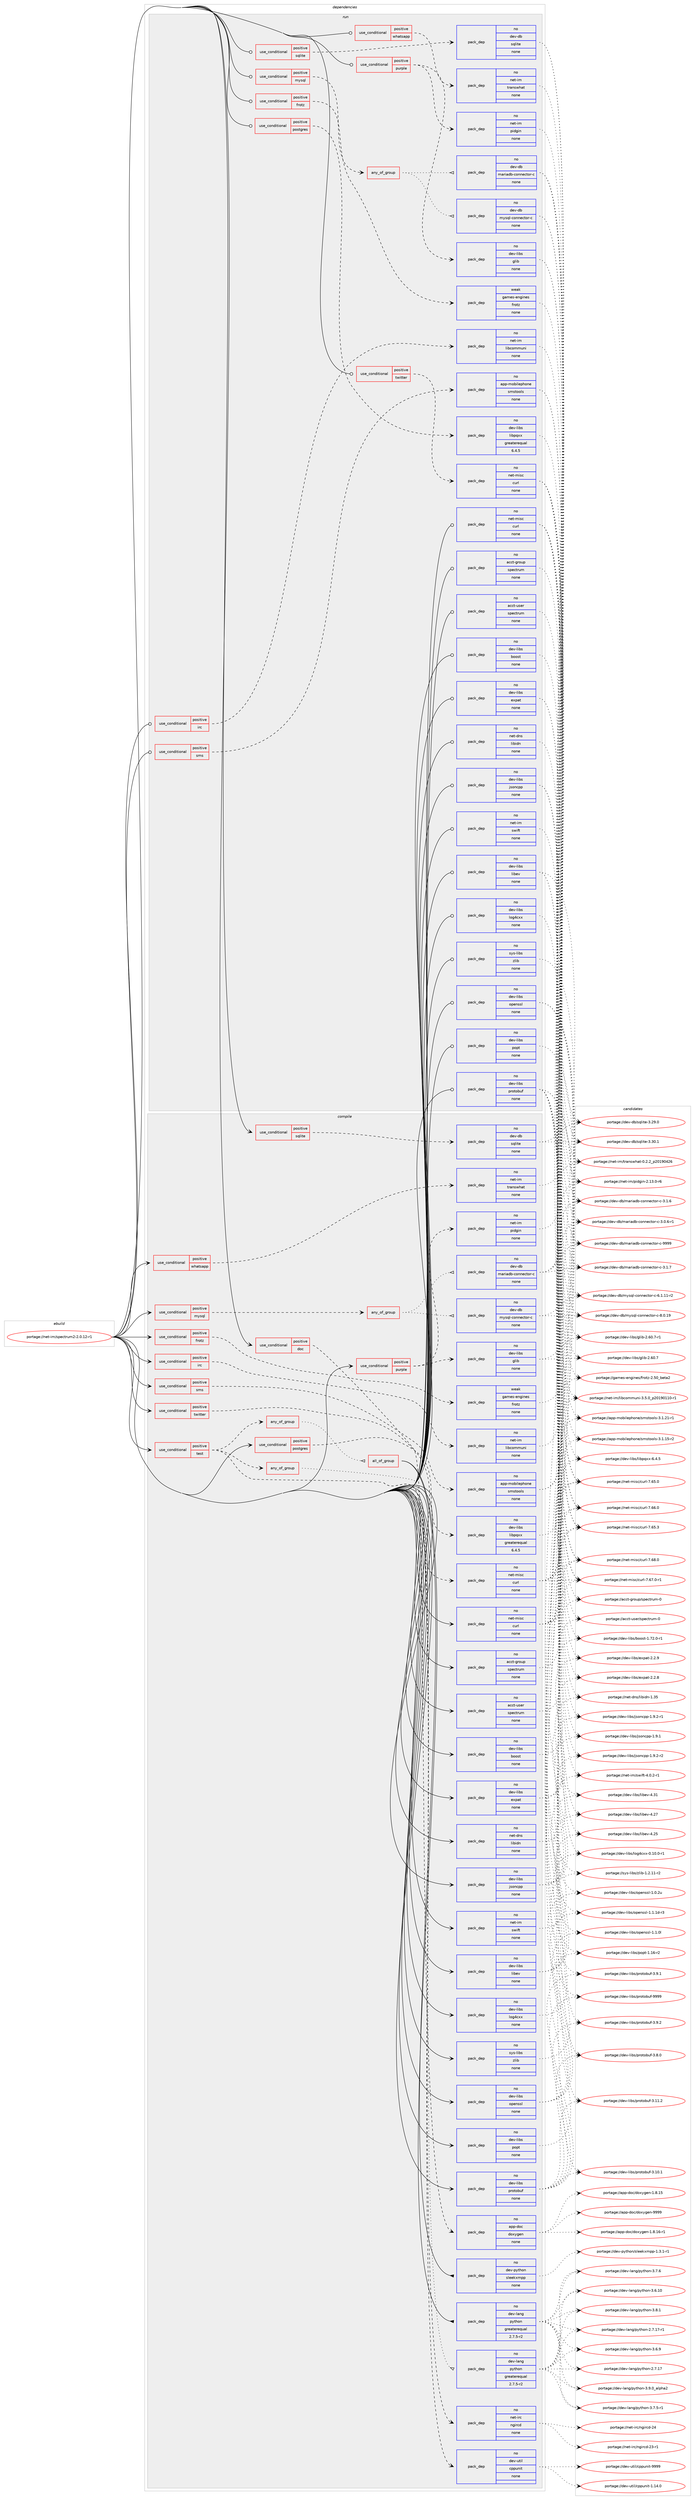digraph prolog {

# *************
# Graph options
# *************

newrank=true;
concentrate=true;
compound=true;
graph [rankdir=LR,fontname=Helvetica,fontsize=10,ranksep=1.5];#, ranksep=2.5, nodesep=0.2];
edge  [arrowhead=vee];
node  [fontname=Helvetica,fontsize=10];

# **********
# The ebuild
# **********

subgraph cluster_leftcol {
color=gray;
rank=same;
label=<<i>ebuild</i>>;
id [label="portage://net-im/spectrum2-2.0.12-r1", color=red, width=4, href="../net-im/spectrum2-2.0.12-r1.svg"];
}

# ****************
# The dependencies
# ****************

subgraph cluster_midcol {
color=gray;
label=<<i>dependencies</i>>;
subgraph cluster_compile {
fillcolor="#eeeeee";
style=filled;
label=<<i>compile</i>>;
subgraph cond31804 {
dependency146105 [label=<<TABLE BORDER="0" CELLBORDER="1" CELLSPACING="0" CELLPADDING="4"><TR><TD ROWSPAN="3" CELLPADDING="10">use_conditional</TD></TR><TR><TD>positive</TD></TR><TR><TD>doc</TD></TR></TABLE>>, shape=none, color=red];
subgraph pack111914 {
dependency146106 [label=<<TABLE BORDER="0" CELLBORDER="1" CELLSPACING="0" CELLPADDING="4" WIDTH="220"><TR><TD ROWSPAN="6" CELLPADDING="30">pack_dep</TD></TR><TR><TD WIDTH="110">no</TD></TR><TR><TD>app-doc</TD></TR><TR><TD>doxygen</TD></TR><TR><TD>none</TD></TR><TR><TD></TD></TR></TABLE>>, shape=none, color=blue];
}
dependency146105:e -> dependency146106:w [weight=20,style="dashed",arrowhead="vee"];
}
id:e -> dependency146105:w [weight=20,style="solid",arrowhead="vee"];
subgraph cond31805 {
dependency146107 [label=<<TABLE BORDER="0" CELLBORDER="1" CELLSPACING="0" CELLPADDING="4"><TR><TD ROWSPAN="3" CELLPADDING="10">use_conditional</TD></TR><TR><TD>positive</TD></TR><TR><TD>frotz</TD></TR></TABLE>>, shape=none, color=red];
subgraph pack111915 {
dependency146108 [label=<<TABLE BORDER="0" CELLBORDER="1" CELLSPACING="0" CELLPADDING="4" WIDTH="220"><TR><TD ROWSPAN="6" CELLPADDING="30">pack_dep</TD></TR><TR><TD WIDTH="110">weak</TD></TR><TR><TD>games-engines</TD></TR><TR><TD>frotz</TD></TR><TR><TD>none</TD></TR><TR><TD></TD></TR></TABLE>>, shape=none, color=blue];
}
dependency146107:e -> dependency146108:w [weight=20,style="dashed",arrowhead="vee"];
}
id:e -> dependency146107:w [weight=20,style="solid",arrowhead="vee"];
subgraph cond31806 {
dependency146109 [label=<<TABLE BORDER="0" CELLBORDER="1" CELLSPACING="0" CELLPADDING="4"><TR><TD ROWSPAN="3" CELLPADDING="10">use_conditional</TD></TR><TR><TD>positive</TD></TR><TR><TD>irc</TD></TR></TABLE>>, shape=none, color=red];
subgraph pack111916 {
dependency146110 [label=<<TABLE BORDER="0" CELLBORDER="1" CELLSPACING="0" CELLPADDING="4" WIDTH="220"><TR><TD ROWSPAN="6" CELLPADDING="30">pack_dep</TD></TR><TR><TD WIDTH="110">no</TD></TR><TR><TD>net-im</TD></TR><TR><TD>libcommuni</TD></TR><TR><TD>none</TD></TR><TR><TD></TD></TR></TABLE>>, shape=none, color=blue];
}
dependency146109:e -> dependency146110:w [weight=20,style="dashed",arrowhead="vee"];
}
id:e -> dependency146109:w [weight=20,style="solid",arrowhead="vee"];
subgraph cond31807 {
dependency146111 [label=<<TABLE BORDER="0" CELLBORDER="1" CELLSPACING="0" CELLPADDING="4"><TR><TD ROWSPAN="3" CELLPADDING="10">use_conditional</TD></TR><TR><TD>positive</TD></TR><TR><TD>mysql</TD></TR></TABLE>>, shape=none, color=red];
subgraph any2234 {
dependency146112 [label=<<TABLE BORDER="0" CELLBORDER="1" CELLSPACING="0" CELLPADDING="4"><TR><TD CELLPADDING="10">any_of_group</TD></TR></TABLE>>, shape=none, color=red];subgraph pack111917 {
dependency146113 [label=<<TABLE BORDER="0" CELLBORDER="1" CELLSPACING="0" CELLPADDING="4" WIDTH="220"><TR><TD ROWSPAN="6" CELLPADDING="30">pack_dep</TD></TR><TR><TD WIDTH="110">no</TD></TR><TR><TD>dev-db</TD></TR><TR><TD>mariadb-connector-c</TD></TR><TR><TD>none</TD></TR><TR><TD></TD></TR></TABLE>>, shape=none, color=blue];
}
dependency146112:e -> dependency146113:w [weight=20,style="dotted",arrowhead="oinv"];
subgraph pack111918 {
dependency146114 [label=<<TABLE BORDER="0" CELLBORDER="1" CELLSPACING="0" CELLPADDING="4" WIDTH="220"><TR><TD ROWSPAN="6" CELLPADDING="30">pack_dep</TD></TR><TR><TD WIDTH="110">no</TD></TR><TR><TD>dev-db</TD></TR><TR><TD>mysql-connector-c</TD></TR><TR><TD>none</TD></TR><TR><TD></TD></TR></TABLE>>, shape=none, color=blue];
}
dependency146112:e -> dependency146114:w [weight=20,style="dotted",arrowhead="oinv"];
}
dependency146111:e -> dependency146112:w [weight=20,style="dashed",arrowhead="vee"];
}
id:e -> dependency146111:w [weight=20,style="solid",arrowhead="vee"];
subgraph cond31808 {
dependency146115 [label=<<TABLE BORDER="0" CELLBORDER="1" CELLSPACING="0" CELLPADDING="4"><TR><TD ROWSPAN="3" CELLPADDING="10">use_conditional</TD></TR><TR><TD>positive</TD></TR><TR><TD>postgres</TD></TR></TABLE>>, shape=none, color=red];
subgraph pack111919 {
dependency146116 [label=<<TABLE BORDER="0" CELLBORDER="1" CELLSPACING="0" CELLPADDING="4" WIDTH="220"><TR><TD ROWSPAN="6" CELLPADDING="30">pack_dep</TD></TR><TR><TD WIDTH="110">no</TD></TR><TR><TD>dev-libs</TD></TR><TR><TD>libpqxx</TD></TR><TR><TD>greaterequal</TD></TR><TR><TD>6.4.5</TD></TR></TABLE>>, shape=none, color=blue];
}
dependency146115:e -> dependency146116:w [weight=20,style="dashed",arrowhead="vee"];
}
id:e -> dependency146115:w [weight=20,style="solid",arrowhead="vee"];
subgraph cond31809 {
dependency146117 [label=<<TABLE BORDER="0" CELLBORDER="1" CELLSPACING="0" CELLPADDING="4"><TR><TD ROWSPAN="3" CELLPADDING="10">use_conditional</TD></TR><TR><TD>positive</TD></TR><TR><TD>purple</TD></TR></TABLE>>, shape=none, color=red];
subgraph pack111920 {
dependency146118 [label=<<TABLE BORDER="0" CELLBORDER="1" CELLSPACING="0" CELLPADDING="4" WIDTH="220"><TR><TD ROWSPAN="6" CELLPADDING="30">pack_dep</TD></TR><TR><TD WIDTH="110">no</TD></TR><TR><TD>dev-libs</TD></TR><TR><TD>glib</TD></TR><TR><TD>none</TD></TR><TR><TD></TD></TR></TABLE>>, shape=none, color=blue];
}
dependency146117:e -> dependency146118:w [weight=20,style="dashed",arrowhead="vee"];
subgraph pack111921 {
dependency146119 [label=<<TABLE BORDER="0" CELLBORDER="1" CELLSPACING="0" CELLPADDING="4" WIDTH="220"><TR><TD ROWSPAN="6" CELLPADDING="30">pack_dep</TD></TR><TR><TD WIDTH="110">no</TD></TR><TR><TD>net-im</TD></TR><TR><TD>pidgin</TD></TR><TR><TD>none</TD></TR><TR><TD></TD></TR></TABLE>>, shape=none, color=blue];
}
dependency146117:e -> dependency146119:w [weight=20,style="dashed",arrowhead="vee"];
}
id:e -> dependency146117:w [weight=20,style="solid",arrowhead="vee"];
subgraph cond31810 {
dependency146120 [label=<<TABLE BORDER="0" CELLBORDER="1" CELLSPACING="0" CELLPADDING="4"><TR><TD ROWSPAN="3" CELLPADDING="10">use_conditional</TD></TR><TR><TD>positive</TD></TR><TR><TD>sms</TD></TR></TABLE>>, shape=none, color=red];
subgraph pack111922 {
dependency146121 [label=<<TABLE BORDER="0" CELLBORDER="1" CELLSPACING="0" CELLPADDING="4" WIDTH="220"><TR><TD ROWSPAN="6" CELLPADDING="30">pack_dep</TD></TR><TR><TD WIDTH="110">no</TD></TR><TR><TD>app-mobilephone</TD></TR><TR><TD>smstools</TD></TR><TR><TD>none</TD></TR><TR><TD></TD></TR></TABLE>>, shape=none, color=blue];
}
dependency146120:e -> dependency146121:w [weight=20,style="dashed",arrowhead="vee"];
}
id:e -> dependency146120:w [weight=20,style="solid",arrowhead="vee"];
subgraph cond31811 {
dependency146122 [label=<<TABLE BORDER="0" CELLBORDER="1" CELLSPACING="0" CELLPADDING="4"><TR><TD ROWSPAN="3" CELLPADDING="10">use_conditional</TD></TR><TR><TD>positive</TD></TR><TR><TD>sqlite</TD></TR></TABLE>>, shape=none, color=red];
subgraph pack111923 {
dependency146123 [label=<<TABLE BORDER="0" CELLBORDER="1" CELLSPACING="0" CELLPADDING="4" WIDTH="220"><TR><TD ROWSPAN="6" CELLPADDING="30">pack_dep</TD></TR><TR><TD WIDTH="110">no</TD></TR><TR><TD>dev-db</TD></TR><TR><TD>sqlite</TD></TR><TR><TD>none</TD></TR><TR><TD></TD></TR></TABLE>>, shape=none, color=blue];
}
dependency146122:e -> dependency146123:w [weight=20,style="dashed",arrowhead="vee"];
}
id:e -> dependency146122:w [weight=20,style="solid",arrowhead="vee"];
subgraph cond31812 {
dependency146124 [label=<<TABLE BORDER="0" CELLBORDER="1" CELLSPACING="0" CELLPADDING="4"><TR><TD ROWSPAN="3" CELLPADDING="10">use_conditional</TD></TR><TR><TD>positive</TD></TR><TR><TD>test</TD></TR></TABLE>>, shape=none, color=red];
subgraph any2235 {
dependency146125 [label=<<TABLE BORDER="0" CELLBORDER="1" CELLSPACING="0" CELLPADDING="4"><TR><TD CELLPADDING="10">any_of_group</TD></TR></TABLE>>, shape=none, color=red];subgraph pack111924 {
dependency146126 [label=<<TABLE BORDER="0" CELLBORDER="1" CELLSPACING="0" CELLPADDING="4" WIDTH="220"><TR><TD ROWSPAN="6" CELLPADDING="30">pack_dep</TD></TR><TR><TD WIDTH="110">no</TD></TR><TR><TD>dev-lang</TD></TR><TR><TD>python</TD></TR><TR><TD>greaterequal</TD></TR><TR><TD>2.7.5-r2</TD></TR></TABLE>>, shape=none, color=blue];
}
dependency146125:e -> dependency146126:w [weight=20,style="dotted",arrowhead="oinv"];
}
dependency146124:e -> dependency146125:w [weight=20,style="dashed",arrowhead="vee"];
subgraph any2236 {
dependency146127 [label=<<TABLE BORDER="0" CELLBORDER="1" CELLSPACING="0" CELLPADDING="4"><TR><TD CELLPADDING="10">any_of_group</TD></TR></TABLE>>, shape=none, color=red];subgraph all156 {
dependency146128 [label=<<TABLE BORDER="0" CELLBORDER="1" CELLSPACING="0" CELLPADDING="4"><TR><TD CELLPADDING="10">all_of_group</TD></TR></TABLE>>, shape=none, color=red];subgraph pack111925 {
dependency146129 [label=<<TABLE BORDER="0" CELLBORDER="1" CELLSPACING="0" CELLPADDING="4" WIDTH="220"><TR><TD ROWSPAN="6" CELLPADDING="30">pack_dep</TD></TR><TR><TD WIDTH="110">no</TD></TR><TR><TD>dev-lang</TD></TR><TR><TD>python</TD></TR><TR><TD>greaterequal</TD></TR><TR><TD>2.7.5-r2</TD></TR></TABLE>>, shape=none, color=blue];
}
dependency146128:e -> dependency146129:w [weight=20,style="solid",arrowhead="inv"];
subgraph pack111926 {
dependency146130 [label=<<TABLE BORDER="0" CELLBORDER="1" CELLSPACING="0" CELLPADDING="4" WIDTH="220"><TR><TD ROWSPAN="6" CELLPADDING="30">pack_dep</TD></TR><TR><TD WIDTH="110">no</TD></TR><TR><TD>dev-python</TD></TR><TR><TD>sleekxmpp</TD></TR><TR><TD>none</TD></TR><TR><TD></TD></TR></TABLE>>, shape=none, color=blue];
}
dependency146128:e -> dependency146130:w [weight=20,style="solid",arrowhead="inv"];
}
dependency146127:e -> dependency146128:w [weight=20,style="dotted",arrowhead="oinv"];
}
dependency146124:e -> dependency146127:w [weight=20,style="dashed",arrowhead="vee"];
subgraph pack111927 {
dependency146131 [label=<<TABLE BORDER="0" CELLBORDER="1" CELLSPACING="0" CELLPADDING="4" WIDTH="220"><TR><TD ROWSPAN="6" CELLPADDING="30">pack_dep</TD></TR><TR><TD WIDTH="110">no</TD></TR><TR><TD>dev-util</TD></TR><TR><TD>cppunit</TD></TR><TR><TD>none</TD></TR><TR><TD></TD></TR></TABLE>>, shape=none, color=blue];
}
dependency146124:e -> dependency146131:w [weight=20,style="dashed",arrowhead="vee"];
subgraph pack111928 {
dependency146132 [label=<<TABLE BORDER="0" CELLBORDER="1" CELLSPACING="0" CELLPADDING="4" WIDTH="220"><TR><TD ROWSPAN="6" CELLPADDING="30">pack_dep</TD></TR><TR><TD WIDTH="110">no</TD></TR><TR><TD>net-irc</TD></TR><TR><TD>ngircd</TD></TR><TR><TD>none</TD></TR><TR><TD></TD></TR></TABLE>>, shape=none, color=blue];
}
dependency146124:e -> dependency146132:w [weight=20,style="dashed",arrowhead="vee"];
}
id:e -> dependency146124:w [weight=20,style="solid",arrowhead="vee"];
subgraph cond31813 {
dependency146133 [label=<<TABLE BORDER="0" CELLBORDER="1" CELLSPACING="0" CELLPADDING="4"><TR><TD ROWSPAN="3" CELLPADDING="10">use_conditional</TD></TR><TR><TD>positive</TD></TR><TR><TD>twitter</TD></TR></TABLE>>, shape=none, color=red];
subgraph pack111929 {
dependency146134 [label=<<TABLE BORDER="0" CELLBORDER="1" CELLSPACING="0" CELLPADDING="4" WIDTH="220"><TR><TD ROWSPAN="6" CELLPADDING="30">pack_dep</TD></TR><TR><TD WIDTH="110">no</TD></TR><TR><TD>net-misc</TD></TR><TR><TD>curl</TD></TR><TR><TD>none</TD></TR><TR><TD></TD></TR></TABLE>>, shape=none, color=blue];
}
dependency146133:e -> dependency146134:w [weight=20,style="dashed",arrowhead="vee"];
}
id:e -> dependency146133:w [weight=20,style="solid",arrowhead="vee"];
subgraph cond31814 {
dependency146135 [label=<<TABLE BORDER="0" CELLBORDER="1" CELLSPACING="0" CELLPADDING="4"><TR><TD ROWSPAN="3" CELLPADDING="10">use_conditional</TD></TR><TR><TD>positive</TD></TR><TR><TD>whatsapp</TD></TR></TABLE>>, shape=none, color=red];
subgraph pack111930 {
dependency146136 [label=<<TABLE BORDER="0" CELLBORDER="1" CELLSPACING="0" CELLPADDING="4" WIDTH="220"><TR><TD ROWSPAN="6" CELLPADDING="30">pack_dep</TD></TR><TR><TD WIDTH="110">no</TD></TR><TR><TD>net-im</TD></TR><TR><TD>transwhat</TD></TR><TR><TD>none</TD></TR><TR><TD></TD></TR></TABLE>>, shape=none, color=blue];
}
dependency146135:e -> dependency146136:w [weight=20,style="dashed",arrowhead="vee"];
}
id:e -> dependency146135:w [weight=20,style="solid",arrowhead="vee"];
subgraph pack111931 {
dependency146137 [label=<<TABLE BORDER="0" CELLBORDER="1" CELLSPACING="0" CELLPADDING="4" WIDTH="220"><TR><TD ROWSPAN="6" CELLPADDING="30">pack_dep</TD></TR><TR><TD WIDTH="110">no</TD></TR><TR><TD>acct-group</TD></TR><TR><TD>spectrum</TD></TR><TR><TD>none</TD></TR><TR><TD></TD></TR></TABLE>>, shape=none, color=blue];
}
id:e -> dependency146137:w [weight=20,style="solid",arrowhead="vee"];
subgraph pack111932 {
dependency146138 [label=<<TABLE BORDER="0" CELLBORDER="1" CELLSPACING="0" CELLPADDING="4" WIDTH="220"><TR><TD ROWSPAN="6" CELLPADDING="30">pack_dep</TD></TR><TR><TD WIDTH="110">no</TD></TR><TR><TD>acct-user</TD></TR><TR><TD>spectrum</TD></TR><TR><TD>none</TD></TR><TR><TD></TD></TR></TABLE>>, shape=none, color=blue];
}
id:e -> dependency146138:w [weight=20,style="solid",arrowhead="vee"];
subgraph pack111933 {
dependency146139 [label=<<TABLE BORDER="0" CELLBORDER="1" CELLSPACING="0" CELLPADDING="4" WIDTH="220"><TR><TD ROWSPAN="6" CELLPADDING="30">pack_dep</TD></TR><TR><TD WIDTH="110">no</TD></TR><TR><TD>dev-libs</TD></TR><TR><TD>boost</TD></TR><TR><TD>none</TD></TR><TR><TD></TD></TR></TABLE>>, shape=none, color=blue];
}
id:e -> dependency146139:w [weight=20,style="solid",arrowhead="vee"];
subgraph pack111934 {
dependency146140 [label=<<TABLE BORDER="0" CELLBORDER="1" CELLSPACING="0" CELLPADDING="4" WIDTH="220"><TR><TD ROWSPAN="6" CELLPADDING="30">pack_dep</TD></TR><TR><TD WIDTH="110">no</TD></TR><TR><TD>dev-libs</TD></TR><TR><TD>expat</TD></TR><TR><TD>none</TD></TR><TR><TD></TD></TR></TABLE>>, shape=none, color=blue];
}
id:e -> dependency146140:w [weight=20,style="solid",arrowhead="vee"];
subgraph pack111935 {
dependency146141 [label=<<TABLE BORDER="0" CELLBORDER="1" CELLSPACING="0" CELLPADDING="4" WIDTH="220"><TR><TD ROWSPAN="6" CELLPADDING="30">pack_dep</TD></TR><TR><TD WIDTH="110">no</TD></TR><TR><TD>dev-libs</TD></TR><TR><TD>jsoncpp</TD></TR><TR><TD>none</TD></TR><TR><TD></TD></TR></TABLE>>, shape=none, color=blue];
}
id:e -> dependency146141:w [weight=20,style="solid",arrowhead="vee"];
subgraph pack111936 {
dependency146142 [label=<<TABLE BORDER="0" CELLBORDER="1" CELLSPACING="0" CELLPADDING="4" WIDTH="220"><TR><TD ROWSPAN="6" CELLPADDING="30">pack_dep</TD></TR><TR><TD WIDTH="110">no</TD></TR><TR><TD>dev-libs</TD></TR><TR><TD>libev</TD></TR><TR><TD>none</TD></TR><TR><TD></TD></TR></TABLE>>, shape=none, color=blue];
}
id:e -> dependency146142:w [weight=20,style="solid",arrowhead="vee"];
subgraph pack111937 {
dependency146143 [label=<<TABLE BORDER="0" CELLBORDER="1" CELLSPACING="0" CELLPADDING="4" WIDTH="220"><TR><TD ROWSPAN="6" CELLPADDING="30">pack_dep</TD></TR><TR><TD WIDTH="110">no</TD></TR><TR><TD>dev-libs</TD></TR><TR><TD>log4cxx</TD></TR><TR><TD>none</TD></TR><TR><TD></TD></TR></TABLE>>, shape=none, color=blue];
}
id:e -> dependency146143:w [weight=20,style="solid",arrowhead="vee"];
subgraph pack111938 {
dependency146144 [label=<<TABLE BORDER="0" CELLBORDER="1" CELLSPACING="0" CELLPADDING="4" WIDTH="220"><TR><TD ROWSPAN="6" CELLPADDING="30">pack_dep</TD></TR><TR><TD WIDTH="110">no</TD></TR><TR><TD>dev-libs</TD></TR><TR><TD>openssl</TD></TR><TR><TD>none</TD></TR><TR><TD></TD></TR></TABLE>>, shape=none, color=blue];
}
id:e -> dependency146144:w [weight=20,style="solid",arrowhead="vee"];
subgraph pack111939 {
dependency146145 [label=<<TABLE BORDER="0" CELLBORDER="1" CELLSPACING="0" CELLPADDING="4" WIDTH="220"><TR><TD ROWSPAN="6" CELLPADDING="30">pack_dep</TD></TR><TR><TD WIDTH="110">no</TD></TR><TR><TD>dev-libs</TD></TR><TR><TD>popt</TD></TR><TR><TD>none</TD></TR><TR><TD></TD></TR></TABLE>>, shape=none, color=blue];
}
id:e -> dependency146145:w [weight=20,style="solid",arrowhead="vee"];
subgraph pack111940 {
dependency146146 [label=<<TABLE BORDER="0" CELLBORDER="1" CELLSPACING="0" CELLPADDING="4" WIDTH="220"><TR><TD ROWSPAN="6" CELLPADDING="30">pack_dep</TD></TR><TR><TD WIDTH="110">no</TD></TR><TR><TD>dev-libs</TD></TR><TR><TD>protobuf</TD></TR><TR><TD>none</TD></TR><TR><TD></TD></TR></TABLE>>, shape=none, color=blue];
}
id:e -> dependency146146:w [weight=20,style="solid",arrowhead="vee"];
subgraph pack111941 {
dependency146147 [label=<<TABLE BORDER="0" CELLBORDER="1" CELLSPACING="0" CELLPADDING="4" WIDTH="220"><TR><TD ROWSPAN="6" CELLPADDING="30">pack_dep</TD></TR><TR><TD WIDTH="110">no</TD></TR><TR><TD>net-dns</TD></TR><TR><TD>libidn</TD></TR><TR><TD>none</TD></TR><TR><TD></TD></TR></TABLE>>, shape=none, color=blue];
}
id:e -> dependency146147:w [weight=20,style="solid",arrowhead="vee"];
subgraph pack111942 {
dependency146148 [label=<<TABLE BORDER="0" CELLBORDER="1" CELLSPACING="0" CELLPADDING="4" WIDTH="220"><TR><TD ROWSPAN="6" CELLPADDING="30">pack_dep</TD></TR><TR><TD WIDTH="110">no</TD></TR><TR><TD>net-im</TD></TR><TR><TD>swift</TD></TR><TR><TD>none</TD></TR><TR><TD></TD></TR></TABLE>>, shape=none, color=blue];
}
id:e -> dependency146148:w [weight=20,style="solid",arrowhead="vee"];
subgraph pack111943 {
dependency146149 [label=<<TABLE BORDER="0" CELLBORDER="1" CELLSPACING="0" CELLPADDING="4" WIDTH="220"><TR><TD ROWSPAN="6" CELLPADDING="30">pack_dep</TD></TR><TR><TD WIDTH="110">no</TD></TR><TR><TD>net-misc</TD></TR><TR><TD>curl</TD></TR><TR><TD>none</TD></TR><TR><TD></TD></TR></TABLE>>, shape=none, color=blue];
}
id:e -> dependency146149:w [weight=20,style="solid",arrowhead="vee"];
subgraph pack111944 {
dependency146150 [label=<<TABLE BORDER="0" CELLBORDER="1" CELLSPACING="0" CELLPADDING="4" WIDTH="220"><TR><TD ROWSPAN="6" CELLPADDING="30">pack_dep</TD></TR><TR><TD WIDTH="110">no</TD></TR><TR><TD>sys-libs</TD></TR><TR><TD>zlib</TD></TR><TR><TD>none</TD></TR><TR><TD></TD></TR></TABLE>>, shape=none, color=blue];
}
id:e -> dependency146150:w [weight=20,style="solid",arrowhead="vee"];
}
subgraph cluster_compileandrun {
fillcolor="#eeeeee";
style=filled;
label=<<i>compile and run</i>>;
}
subgraph cluster_run {
fillcolor="#eeeeee";
style=filled;
label=<<i>run</i>>;
subgraph cond31815 {
dependency146151 [label=<<TABLE BORDER="0" CELLBORDER="1" CELLSPACING="0" CELLPADDING="4"><TR><TD ROWSPAN="3" CELLPADDING="10">use_conditional</TD></TR><TR><TD>positive</TD></TR><TR><TD>frotz</TD></TR></TABLE>>, shape=none, color=red];
subgraph pack111945 {
dependency146152 [label=<<TABLE BORDER="0" CELLBORDER="1" CELLSPACING="0" CELLPADDING="4" WIDTH="220"><TR><TD ROWSPAN="6" CELLPADDING="30">pack_dep</TD></TR><TR><TD WIDTH="110">weak</TD></TR><TR><TD>games-engines</TD></TR><TR><TD>frotz</TD></TR><TR><TD>none</TD></TR><TR><TD></TD></TR></TABLE>>, shape=none, color=blue];
}
dependency146151:e -> dependency146152:w [weight=20,style="dashed",arrowhead="vee"];
}
id:e -> dependency146151:w [weight=20,style="solid",arrowhead="odot"];
subgraph cond31816 {
dependency146153 [label=<<TABLE BORDER="0" CELLBORDER="1" CELLSPACING="0" CELLPADDING="4"><TR><TD ROWSPAN="3" CELLPADDING="10">use_conditional</TD></TR><TR><TD>positive</TD></TR><TR><TD>irc</TD></TR></TABLE>>, shape=none, color=red];
subgraph pack111946 {
dependency146154 [label=<<TABLE BORDER="0" CELLBORDER="1" CELLSPACING="0" CELLPADDING="4" WIDTH="220"><TR><TD ROWSPAN="6" CELLPADDING="30">pack_dep</TD></TR><TR><TD WIDTH="110">no</TD></TR><TR><TD>net-im</TD></TR><TR><TD>libcommuni</TD></TR><TR><TD>none</TD></TR><TR><TD></TD></TR></TABLE>>, shape=none, color=blue];
}
dependency146153:e -> dependency146154:w [weight=20,style="dashed",arrowhead="vee"];
}
id:e -> dependency146153:w [weight=20,style="solid",arrowhead="odot"];
subgraph cond31817 {
dependency146155 [label=<<TABLE BORDER="0" CELLBORDER="1" CELLSPACING="0" CELLPADDING="4"><TR><TD ROWSPAN="3" CELLPADDING="10">use_conditional</TD></TR><TR><TD>positive</TD></TR><TR><TD>mysql</TD></TR></TABLE>>, shape=none, color=red];
subgraph any2237 {
dependency146156 [label=<<TABLE BORDER="0" CELLBORDER="1" CELLSPACING="0" CELLPADDING="4"><TR><TD CELLPADDING="10">any_of_group</TD></TR></TABLE>>, shape=none, color=red];subgraph pack111947 {
dependency146157 [label=<<TABLE BORDER="0" CELLBORDER="1" CELLSPACING="0" CELLPADDING="4" WIDTH="220"><TR><TD ROWSPAN="6" CELLPADDING="30">pack_dep</TD></TR><TR><TD WIDTH="110">no</TD></TR><TR><TD>dev-db</TD></TR><TR><TD>mariadb-connector-c</TD></TR><TR><TD>none</TD></TR><TR><TD></TD></TR></TABLE>>, shape=none, color=blue];
}
dependency146156:e -> dependency146157:w [weight=20,style="dotted",arrowhead="oinv"];
subgraph pack111948 {
dependency146158 [label=<<TABLE BORDER="0" CELLBORDER="1" CELLSPACING="0" CELLPADDING="4" WIDTH="220"><TR><TD ROWSPAN="6" CELLPADDING="30">pack_dep</TD></TR><TR><TD WIDTH="110">no</TD></TR><TR><TD>dev-db</TD></TR><TR><TD>mysql-connector-c</TD></TR><TR><TD>none</TD></TR><TR><TD></TD></TR></TABLE>>, shape=none, color=blue];
}
dependency146156:e -> dependency146158:w [weight=20,style="dotted",arrowhead="oinv"];
}
dependency146155:e -> dependency146156:w [weight=20,style="dashed",arrowhead="vee"];
}
id:e -> dependency146155:w [weight=20,style="solid",arrowhead="odot"];
subgraph cond31818 {
dependency146159 [label=<<TABLE BORDER="0" CELLBORDER="1" CELLSPACING="0" CELLPADDING="4"><TR><TD ROWSPAN="3" CELLPADDING="10">use_conditional</TD></TR><TR><TD>positive</TD></TR><TR><TD>postgres</TD></TR></TABLE>>, shape=none, color=red];
subgraph pack111949 {
dependency146160 [label=<<TABLE BORDER="0" CELLBORDER="1" CELLSPACING="0" CELLPADDING="4" WIDTH="220"><TR><TD ROWSPAN="6" CELLPADDING="30">pack_dep</TD></TR><TR><TD WIDTH="110">no</TD></TR><TR><TD>dev-libs</TD></TR><TR><TD>libpqxx</TD></TR><TR><TD>greaterequal</TD></TR><TR><TD>6.4.5</TD></TR></TABLE>>, shape=none, color=blue];
}
dependency146159:e -> dependency146160:w [weight=20,style="dashed",arrowhead="vee"];
}
id:e -> dependency146159:w [weight=20,style="solid",arrowhead="odot"];
subgraph cond31819 {
dependency146161 [label=<<TABLE BORDER="0" CELLBORDER="1" CELLSPACING="0" CELLPADDING="4"><TR><TD ROWSPAN="3" CELLPADDING="10">use_conditional</TD></TR><TR><TD>positive</TD></TR><TR><TD>purple</TD></TR></TABLE>>, shape=none, color=red];
subgraph pack111950 {
dependency146162 [label=<<TABLE BORDER="0" CELLBORDER="1" CELLSPACING="0" CELLPADDING="4" WIDTH="220"><TR><TD ROWSPAN="6" CELLPADDING="30">pack_dep</TD></TR><TR><TD WIDTH="110">no</TD></TR><TR><TD>dev-libs</TD></TR><TR><TD>glib</TD></TR><TR><TD>none</TD></TR><TR><TD></TD></TR></TABLE>>, shape=none, color=blue];
}
dependency146161:e -> dependency146162:w [weight=20,style="dashed",arrowhead="vee"];
subgraph pack111951 {
dependency146163 [label=<<TABLE BORDER="0" CELLBORDER="1" CELLSPACING="0" CELLPADDING="4" WIDTH="220"><TR><TD ROWSPAN="6" CELLPADDING="30">pack_dep</TD></TR><TR><TD WIDTH="110">no</TD></TR><TR><TD>net-im</TD></TR><TR><TD>pidgin</TD></TR><TR><TD>none</TD></TR><TR><TD></TD></TR></TABLE>>, shape=none, color=blue];
}
dependency146161:e -> dependency146163:w [weight=20,style="dashed",arrowhead="vee"];
}
id:e -> dependency146161:w [weight=20,style="solid",arrowhead="odot"];
subgraph cond31820 {
dependency146164 [label=<<TABLE BORDER="0" CELLBORDER="1" CELLSPACING="0" CELLPADDING="4"><TR><TD ROWSPAN="3" CELLPADDING="10">use_conditional</TD></TR><TR><TD>positive</TD></TR><TR><TD>sms</TD></TR></TABLE>>, shape=none, color=red];
subgraph pack111952 {
dependency146165 [label=<<TABLE BORDER="0" CELLBORDER="1" CELLSPACING="0" CELLPADDING="4" WIDTH="220"><TR><TD ROWSPAN="6" CELLPADDING="30">pack_dep</TD></TR><TR><TD WIDTH="110">no</TD></TR><TR><TD>app-mobilephone</TD></TR><TR><TD>smstools</TD></TR><TR><TD>none</TD></TR><TR><TD></TD></TR></TABLE>>, shape=none, color=blue];
}
dependency146164:e -> dependency146165:w [weight=20,style="dashed",arrowhead="vee"];
}
id:e -> dependency146164:w [weight=20,style="solid",arrowhead="odot"];
subgraph cond31821 {
dependency146166 [label=<<TABLE BORDER="0" CELLBORDER="1" CELLSPACING="0" CELLPADDING="4"><TR><TD ROWSPAN="3" CELLPADDING="10">use_conditional</TD></TR><TR><TD>positive</TD></TR><TR><TD>sqlite</TD></TR></TABLE>>, shape=none, color=red];
subgraph pack111953 {
dependency146167 [label=<<TABLE BORDER="0" CELLBORDER="1" CELLSPACING="0" CELLPADDING="4" WIDTH="220"><TR><TD ROWSPAN="6" CELLPADDING="30">pack_dep</TD></TR><TR><TD WIDTH="110">no</TD></TR><TR><TD>dev-db</TD></TR><TR><TD>sqlite</TD></TR><TR><TD>none</TD></TR><TR><TD></TD></TR></TABLE>>, shape=none, color=blue];
}
dependency146166:e -> dependency146167:w [weight=20,style="dashed",arrowhead="vee"];
}
id:e -> dependency146166:w [weight=20,style="solid",arrowhead="odot"];
subgraph cond31822 {
dependency146168 [label=<<TABLE BORDER="0" CELLBORDER="1" CELLSPACING="0" CELLPADDING="4"><TR><TD ROWSPAN="3" CELLPADDING="10">use_conditional</TD></TR><TR><TD>positive</TD></TR><TR><TD>twitter</TD></TR></TABLE>>, shape=none, color=red];
subgraph pack111954 {
dependency146169 [label=<<TABLE BORDER="0" CELLBORDER="1" CELLSPACING="0" CELLPADDING="4" WIDTH="220"><TR><TD ROWSPAN="6" CELLPADDING="30">pack_dep</TD></TR><TR><TD WIDTH="110">no</TD></TR><TR><TD>net-misc</TD></TR><TR><TD>curl</TD></TR><TR><TD>none</TD></TR><TR><TD></TD></TR></TABLE>>, shape=none, color=blue];
}
dependency146168:e -> dependency146169:w [weight=20,style="dashed",arrowhead="vee"];
}
id:e -> dependency146168:w [weight=20,style="solid",arrowhead="odot"];
subgraph cond31823 {
dependency146170 [label=<<TABLE BORDER="0" CELLBORDER="1" CELLSPACING="0" CELLPADDING="4"><TR><TD ROWSPAN="3" CELLPADDING="10">use_conditional</TD></TR><TR><TD>positive</TD></TR><TR><TD>whatsapp</TD></TR></TABLE>>, shape=none, color=red];
subgraph pack111955 {
dependency146171 [label=<<TABLE BORDER="0" CELLBORDER="1" CELLSPACING="0" CELLPADDING="4" WIDTH="220"><TR><TD ROWSPAN="6" CELLPADDING="30">pack_dep</TD></TR><TR><TD WIDTH="110">no</TD></TR><TR><TD>net-im</TD></TR><TR><TD>transwhat</TD></TR><TR><TD>none</TD></TR><TR><TD></TD></TR></TABLE>>, shape=none, color=blue];
}
dependency146170:e -> dependency146171:w [weight=20,style="dashed",arrowhead="vee"];
}
id:e -> dependency146170:w [weight=20,style="solid",arrowhead="odot"];
subgraph pack111956 {
dependency146172 [label=<<TABLE BORDER="0" CELLBORDER="1" CELLSPACING="0" CELLPADDING="4" WIDTH="220"><TR><TD ROWSPAN="6" CELLPADDING="30">pack_dep</TD></TR><TR><TD WIDTH="110">no</TD></TR><TR><TD>acct-group</TD></TR><TR><TD>spectrum</TD></TR><TR><TD>none</TD></TR><TR><TD></TD></TR></TABLE>>, shape=none, color=blue];
}
id:e -> dependency146172:w [weight=20,style="solid",arrowhead="odot"];
subgraph pack111957 {
dependency146173 [label=<<TABLE BORDER="0" CELLBORDER="1" CELLSPACING="0" CELLPADDING="4" WIDTH="220"><TR><TD ROWSPAN="6" CELLPADDING="30">pack_dep</TD></TR><TR><TD WIDTH="110">no</TD></TR><TR><TD>acct-user</TD></TR><TR><TD>spectrum</TD></TR><TR><TD>none</TD></TR><TR><TD></TD></TR></TABLE>>, shape=none, color=blue];
}
id:e -> dependency146173:w [weight=20,style="solid",arrowhead="odot"];
subgraph pack111958 {
dependency146174 [label=<<TABLE BORDER="0" CELLBORDER="1" CELLSPACING="0" CELLPADDING="4" WIDTH="220"><TR><TD ROWSPAN="6" CELLPADDING="30">pack_dep</TD></TR><TR><TD WIDTH="110">no</TD></TR><TR><TD>dev-libs</TD></TR><TR><TD>boost</TD></TR><TR><TD>none</TD></TR><TR><TD></TD></TR></TABLE>>, shape=none, color=blue];
}
id:e -> dependency146174:w [weight=20,style="solid",arrowhead="odot"];
subgraph pack111959 {
dependency146175 [label=<<TABLE BORDER="0" CELLBORDER="1" CELLSPACING="0" CELLPADDING="4" WIDTH="220"><TR><TD ROWSPAN="6" CELLPADDING="30">pack_dep</TD></TR><TR><TD WIDTH="110">no</TD></TR><TR><TD>dev-libs</TD></TR><TR><TD>expat</TD></TR><TR><TD>none</TD></TR><TR><TD></TD></TR></TABLE>>, shape=none, color=blue];
}
id:e -> dependency146175:w [weight=20,style="solid",arrowhead="odot"];
subgraph pack111960 {
dependency146176 [label=<<TABLE BORDER="0" CELLBORDER="1" CELLSPACING="0" CELLPADDING="4" WIDTH="220"><TR><TD ROWSPAN="6" CELLPADDING="30">pack_dep</TD></TR><TR><TD WIDTH="110">no</TD></TR><TR><TD>dev-libs</TD></TR><TR><TD>jsoncpp</TD></TR><TR><TD>none</TD></TR><TR><TD></TD></TR></TABLE>>, shape=none, color=blue];
}
id:e -> dependency146176:w [weight=20,style="solid",arrowhead="odot"];
subgraph pack111961 {
dependency146177 [label=<<TABLE BORDER="0" CELLBORDER="1" CELLSPACING="0" CELLPADDING="4" WIDTH="220"><TR><TD ROWSPAN="6" CELLPADDING="30">pack_dep</TD></TR><TR><TD WIDTH="110">no</TD></TR><TR><TD>dev-libs</TD></TR><TR><TD>libev</TD></TR><TR><TD>none</TD></TR><TR><TD></TD></TR></TABLE>>, shape=none, color=blue];
}
id:e -> dependency146177:w [weight=20,style="solid",arrowhead="odot"];
subgraph pack111962 {
dependency146178 [label=<<TABLE BORDER="0" CELLBORDER="1" CELLSPACING="0" CELLPADDING="4" WIDTH="220"><TR><TD ROWSPAN="6" CELLPADDING="30">pack_dep</TD></TR><TR><TD WIDTH="110">no</TD></TR><TR><TD>dev-libs</TD></TR><TR><TD>log4cxx</TD></TR><TR><TD>none</TD></TR><TR><TD></TD></TR></TABLE>>, shape=none, color=blue];
}
id:e -> dependency146178:w [weight=20,style="solid",arrowhead="odot"];
subgraph pack111963 {
dependency146179 [label=<<TABLE BORDER="0" CELLBORDER="1" CELLSPACING="0" CELLPADDING="4" WIDTH="220"><TR><TD ROWSPAN="6" CELLPADDING="30">pack_dep</TD></TR><TR><TD WIDTH="110">no</TD></TR><TR><TD>dev-libs</TD></TR><TR><TD>openssl</TD></TR><TR><TD>none</TD></TR><TR><TD></TD></TR></TABLE>>, shape=none, color=blue];
}
id:e -> dependency146179:w [weight=20,style="solid",arrowhead="odot"];
subgraph pack111964 {
dependency146180 [label=<<TABLE BORDER="0" CELLBORDER="1" CELLSPACING="0" CELLPADDING="4" WIDTH="220"><TR><TD ROWSPAN="6" CELLPADDING="30">pack_dep</TD></TR><TR><TD WIDTH="110">no</TD></TR><TR><TD>dev-libs</TD></TR><TR><TD>popt</TD></TR><TR><TD>none</TD></TR><TR><TD></TD></TR></TABLE>>, shape=none, color=blue];
}
id:e -> dependency146180:w [weight=20,style="solid",arrowhead="odot"];
subgraph pack111965 {
dependency146181 [label=<<TABLE BORDER="0" CELLBORDER="1" CELLSPACING="0" CELLPADDING="4" WIDTH="220"><TR><TD ROWSPAN="6" CELLPADDING="30">pack_dep</TD></TR><TR><TD WIDTH="110">no</TD></TR><TR><TD>dev-libs</TD></TR><TR><TD>protobuf</TD></TR><TR><TD>none</TD></TR><TR><TD></TD></TR></TABLE>>, shape=none, color=blue];
}
id:e -> dependency146181:w [weight=20,style="solid",arrowhead="odot"];
subgraph pack111966 {
dependency146182 [label=<<TABLE BORDER="0" CELLBORDER="1" CELLSPACING="0" CELLPADDING="4" WIDTH="220"><TR><TD ROWSPAN="6" CELLPADDING="30">pack_dep</TD></TR><TR><TD WIDTH="110">no</TD></TR><TR><TD>net-dns</TD></TR><TR><TD>libidn</TD></TR><TR><TD>none</TD></TR><TR><TD></TD></TR></TABLE>>, shape=none, color=blue];
}
id:e -> dependency146182:w [weight=20,style="solid",arrowhead="odot"];
subgraph pack111967 {
dependency146183 [label=<<TABLE BORDER="0" CELLBORDER="1" CELLSPACING="0" CELLPADDING="4" WIDTH="220"><TR><TD ROWSPAN="6" CELLPADDING="30">pack_dep</TD></TR><TR><TD WIDTH="110">no</TD></TR><TR><TD>net-im</TD></TR><TR><TD>swift</TD></TR><TR><TD>none</TD></TR><TR><TD></TD></TR></TABLE>>, shape=none, color=blue];
}
id:e -> dependency146183:w [weight=20,style="solid",arrowhead="odot"];
subgraph pack111968 {
dependency146184 [label=<<TABLE BORDER="0" CELLBORDER="1" CELLSPACING="0" CELLPADDING="4" WIDTH="220"><TR><TD ROWSPAN="6" CELLPADDING="30">pack_dep</TD></TR><TR><TD WIDTH="110">no</TD></TR><TR><TD>net-misc</TD></TR><TR><TD>curl</TD></TR><TR><TD>none</TD></TR><TR><TD></TD></TR></TABLE>>, shape=none, color=blue];
}
id:e -> dependency146184:w [weight=20,style="solid",arrowhead="odot"];
subgraph pack111969 {
dependency146185 [label=<<TABLE BORDER="0" CELLBORDER="1" CELLSPACING="0" CELLPADDING="4" WIDTH="220"><TR><TD ROWSPAN="6" CELLPADDING="30">pack_dep</TD></TR><TR><TD WIDTH="110">no</TD></TR><TR><TD>sys-libs</TD></TR><TR><TD>zlib</TD></TR><TR><TD>none</TD></TR><TR><TD></TD></TR></TABLE>>, shape=none, color=blue];
}
id:e -> dependency146185:w [weight=20,style="solid",arrowhead="odot"];
}
}

# **************
# The candidates
# **************

subgraph cluster_choices {
rank=same;
color=gray;
label=<<i>candidates</i>>;

subgraph choice111914 {
color=black;
nodesep=1;
choice971121124510011199471001111201211031011104557575757 [label="portage://app-doc/doxygen-9999", color=red, width=4,href="../app-doc/doxygen-9999.svg"];
choice97112112451001119947100111120121103101110454946564649544511449 [label="portage://app-doc/doxygen-1.8.16-r1", color=red, width=4,href="../app-doc/doxygen-1.8.16-r1.svg"];
choice9711211245100111994710011112012110310111045494656464953 [label="portage://app-doc/doxygen-1.8.15", color=red, width=4,href="../app-doc/doxygen-1.8.15.svg"];
dependency146106:e -> choice971121124510011199471001111201211031011104557575757:w [style=dotted,weight="100"];
dependency146106:e -> choice97112112451001119947100111120121103101110454946564649544511449:w [style=dotted,weight="100"];
dependency146106:e -> choice9711211245100111994710011112012110310111045494656464953:w [style=dotted,weight="100"];
}
subgraph choice111915 {
color=black;
nodesep=1;
choice103971091011154510111010310511010111547102114111116122455046534895981011169750 [label="portage://games-engines/frotz-2.50_beta2", color=red, width=4,href="../games-engines/frotz-2.50_beta2.svg"];
dependency146108:e -> choice103971091011154510111010310511010111547102114111116122455046534895981011169750:w [style=dotted,weight="100"];
}
subgraph choice111916 {
color=black;
nodesep=1;
choice110101116451051094710810598991111091091171101054551465346489511250484957484949484511449 [label="portage://net-im/libcommuni-3.5.0_p20190110-r1", color=red, width=4,href="../net-im/libcommuni-3.5.0_p20190110-r1.svg"];
dependency146110:e -> choice110101116451051094710810598991111091091171101054551465346489511250484957484949484511449:w [style=dotted,weight="100"];
}
subgraph choice111917 {
color=black;
nodesep=1;
choice10010111845100984710997114105971009845991111101101019911611111445994557575757 [label="portage://dev-db/mariadb-connector-c-9999", color=red, width=4,href="../dev-db/mariadb-connector-c-9999.svg"];
choice1001011184510098471099711410597100984599111110110101991161111144599455146494655 [label="portage://dev-db/mariadb-connector-c-3.1.7", color=red, width=4,href="../dev-db/mariadb-connector-c-3.1.7.svg"];
choice1001011184510098471099711410597100984599111110110101991161111144599455146494654 [label="portage://dev-db/mariadb-connector-c-3.1.6", color=red, width=4,href="../dev-db/mariadb-connector-c-3.1.6.svg"];
choice10010111845100984710997114105971009845991111101101019911611111445994551464846544511449 [label="portage://dev-db/mariadb-connector-c-3.0.6-r1", color=red, width=4,href="../dev-db/mariadb-connector-c-3.0.6-r1.svg"];
dependency146113:e -> choice10010111845100984710997114105971009845991111101101019911611111445994557575757:w [style=dotted,weight="100"];
dependency146113:e -> choice1001011184510098471099711410597100984599111110110101991161111144599455146494655:w [style=dotted,weight="100"];
dependency146113:e -> choice1001011184510098471099711410597100984599111110110101991161111144599455146494654:w [style=dotted,weight="100"];
dependency146113:e -> choice10010111845100984710997114105971009845991111101101019911611111445994551464846544511449:w [style=dotted,weight="100"];
}
subgraph choice111918 {
color=black;
nodesep=1;
choice100101118451009847109121115113108459911111011010199116111114459945564648464957 [label="portage://dev-db/mysql-connector-c-8.0.19", color=red, width=4,href="../dev-db/mysql-connector-c-8.0.19.svg"];
choice1001011184510098471091211151131084599111110110101991161111144599455446494649494511450 [label="portage://dev-db/mysql-connector-c-6.1.11-r2", color=red, width=4,href="../dev-db/mysql-connector-c-6.1.11-r2.svg"];
dependency146114:e -> choice100101118451009847109121115113108459911111011010199116111114459945564648464957:w [style=dotted,weight="100"];
dependency146114:e -> choice1001011184510098471091211151131084599111110110101991161111144599455446494649494511450:w [style=dotted,weight="100"];
}
subgraph choice111919 {
color=black;
nodesep=1;
choice10010111845108105981154710810598112113120120455446524653 [label="portage://dev-libs/libpqxx-6.4.5", color=red, width=4,href="../dev-libs/libpqxx-6.4.5.svg"];
dependency146116:e -> choice10010111845108105981154710810598112113120120455446524653:w [style=dotted,weight="100"];
}
subgraph choice111920 {
color=black;
nodesep=1;
choice10010111845108105981154710310810598455046544846554511449 [label="portage://dev-libs/glib-2.60.7-r1", color=red, width=4,href="../dev-libs/glib-2.60.7-r1.svg"];
choice1001011184510810598115471031081059845504654484655 [label="portage://dev-libs/glib-2.60.7", color=red, width=4,href="../dev-libs/glib-2.60.7.svg"];
dependency146118:e -> choice10010111845108105981154710310810598455046544846554511449:w [style=dotted,weight="100"];
dependency146118:e -> choice1001011184510810598115471031081059845504654484655:w [style=dotted,weight="100"];
}
subgraph choice111921 {
color=black;
nodesep=1;
choice1101011164510510947112105100103105110455046495146484511454 [label="portage://net-im/pidgin-2.13.0-r6", color=red, width=4,href="../net-im/pidgin-2.13.0-r6.svg"];
dependency146119:e -> choice1101011164510510947112105100103105110455046495146484511454:w [style=dotted,weight="100"];
}
subgraph choice111922 {
color=black;
nodesep=1;
choice97112112451091119810510810111210411111010147115109115116111111108115455146494650494511449 [label="portage://app-mobilephone/smstools-3.1.21-r1", color=red, width=4,href="../app-mobilephone/smstools-3.1.21-r1.svg"];
choice97112112451091119810510810111210411111010147115109115116111111108115455146494649534511450 [label="portage://app-mobilephone/smstools-3.1.15-r2", color=red, width=4,href="../app-mobilephone/smstools-3.1.15-r2.svg"];
dependency146121:e -> choice97112112451091119810510810111210411111010147115109115116111111108115455146494650494511449:w [style=dotted,weight="100"];
dependency146121:e -> choice97112112451091119810510810111210411111010147115109115116111111108115455146494649534511450:w [style=dotted,weight="100"];
}
subgraph choice111923 {
color=black;
nodesep=1;
choice10010111845100984711511310810511610145514651484649 [label="portage://dev-db/sqlite-3.30.1", color=red, width=4,href="../dev-db/sqlite-3.30.1.svg"];
choice10010111845100984711511310810511610145514650574648 [label="portage://dev-db/sqlite-3.29.0", color=red, width=4,href="../dev-db/sqlite-3.29.0.svg"];
dependency146123:e -> choice10010111845100984711511310810511610145514651484649:w [style=dotted,weight="100"];
dependency146123:e -> choice10010111845100984711511310810511610145514650574648:w [style=dotted,weight="100"];
}
subgraph choice111924 {
color=black;
nodesep=1;
choice10010111845108971101034711212111610411111045514657464895971081121049750 [label="portage://dev-lang/python-3.9.0_alpha2", color=red, width=4,href="../dev-lang/python-3.9.0_alpha2.svg"];
choice100101118451089711010347112121116104111110455146564649 [label="portage://dev-lang/python-3.8.1", color=red, width=4,href="../dev-lang/python-3.8.1.svg"];
choice100101118451089711010347112121116104111110455146554654 [label="portage://dev-lang/python-3.7.6", color=red, width=4,href="../dev-lang/python-3.7.6.svg"];
choice1001011184510897110103471121211161041111104551465546534511449 [label="portage://dev-lang/python-3.7.5-r1", color=red, width=4,href="../dev-lang/python-3.7.5-r1.svg"];
choice100101118451089711010347112121116104111110455146544657 [label="portage://dev-lang/python-3.6.9", color=red, width=4,href="../dev-lang/python-3.6.9.svg"];
choice10010111845108971101034711212111610411111045514654464948 [label="portage://dev-lang/python-3.6.10", color=red, width=4,href="../dev-lang/python-3.6.10.svg"];
choice100101118451089711010347112121116104111110455046554649554511449 [label="portage://dev-lang/python-2.7.17-r1", color=red, width=4,href="../dev-lang/python-2.7.17-r1.svg"];
choice10010111845108971101034711212111610411111045504655464955 [label="portage://dev-lang/python-2.7.17", color=red, width=4,href="../dev-lang/python-2.7.17.svg"];
dependency146126:e -> choice10010111845108971101034711212111610411111045514657464895971081121049750:w [style=dotted,weight="100"];
dependency146126:e -> choice100101118451089711010347112121116104111110455146564649:w [style=dotted,weight="100"];
dependency146126:e -> choice100101118451089711010347112121116104111110455146554654:w [style=dotted,weight="100"];
dependency146126:e -> choice1001011184510897110103471121211161041111104551465546534511449:w [style=dotted,weight="100"];
dependency146126:e -> choice100101118451089711010347112121116104111110455146544657:w [style=dotted,weight="100"];
dependency146126:e -> choice10010111845108971101034711212111610411111045514654464948:w [style=dotted,weight="100"];
dependency146126:e -> choice100101118451089711010347112121116104111110455046554649554511449:w [style=dotted,weight="100"];
dependency146126:e -> choice10010111845108971101034711212111610411111045504655464955:w [style=dotted,weight="100"];
}
subgraph choice111925 {
color=black;
nodesep=1;
choice10010111845108971101034711212111610411111045514657464895971081121049750 [label="portage://dev-lang/python-3.9.0_alpha2", color=red, width=4,href="../dev-lang/python-3.9.0_alpha2.svg"];
choice100101118451089711010347112121116104111110455146564649 [label="portage://dev-lang/python-3.8.1", color=red, width=4,href="../dev-lang/python-3.8.1.svg"];
choice100101118451089711010347112121116104111110455146554654 [label="portage://dev-lang/python-3.7.6", color=red, width=4,href="../dev-lang/python-3.7.6.svg"];
choice1001011184510897110103471121211161041111104551465546534511449 [label="portage://dev-lang/python-3.7.5-r1", color=red, width=4,href="../dev-lang/python-3.7.5-r1.svg"];
choice100101118451089711010347112121116104111110455146544657 [label="portage://dev-lang/python-3.6.9", color=red, width=4,href="../dev-lang/python-3.6.9.svg"];
choice10010111845108971101034711212111610411111045514654464948 [label="portage://dev-lang/python-3.6.10", color=red, width=4,href="../dev-lang/python-3.6.10.svg"];
choice100101118451089711010347112121116104111110455046554649554511449 [label="portage://dev-lang/python-2.7.17-r1", color=red, width=4,href="../dev-lang/python-2.7.17-r1.svg"];
choice10010111845108971101034711212111610411111045504655464955 [label="portage://dev-lang/python-2.7.17", color=red, width=4,href="../dev-lang/python-2.7.17.svg"];
dependency146129:e -> choice10010111845108971101034711212111610411111045514657464895971081121049750:w [style=dotted,weight="100"];
dependency146129:e -> choice100101118451089711010347112121116104111110455146564649:w [style=dotted,weight="100"];
dependency146129:e -> choice100101118451089711010347112121116104111110455146554654:w [style=dotted,weight="100"];
dependency146129:e -> choice1001011184510897110103471121211161041111104551465546534511449:w [style=dotted,weight="100"];
dependency146129:e -> choice100101118451089711010347112121116104111110455146544657:w [style=dotted,weight="100"];
dependency146129:e -> choice10010111845108971101034711212111610411111045514654464948:w [style=dotted,weight="100"];
dependency146129:e -> choice100101118451089711010347112121116104111110455046554649554511449:w [style=dotted,weight="100"];
dependency146129:e -> choice10010111845108971101034711212111610411111045504655464955:w [style=dotted,weight="100"];
}
subgraph choice111926 {
color=black;
nodesep=1;
choice10010111845112121116104111110471151081011011071201091121124549465146494511449 [label="portage://dev-python/sleekxmpp-1.3.1-r1", color=red, width=4,href="../dev-python/sleekxmpp-1.3.1-r1.svg"];
dependency146130:e -> choice10010111845112121116104111110471151081011011071201091121124549465146494511449:w [style=dotted,weight="100"];
}
subgraph choice111927 {
color=black;
nodesep=1;
choice1001011184511711610510847991121121171101051164557575757 [label="portage://dev-util/cppunit-9999", color=red, width=4,href="../dev-util/cppunit-9999.svg"];
choice10010111845117116105108479911211211711010511645494649524648 [label="portage://dev-util/cppunit-1.14.0", color=red, width=4,href="../dev-util/cppunit-1.14.0.svg"];
dependency146131:e -> choice1001011184511711610510847991121121171101051164557575757:w [style=dotted,weight="100"];
dependency146131:e -> choice10010111845117116105108479911211211711010511645494649524648:w [style=dotted,weight="100"];
}
subgraph choice111928 {
color=black;
nodesep=1;
choice11010111645105114994711010310511499100455052 [label="portage://net-irc/ngircd-24", color=red, width=4,href="../net-irc/ngircd-24.svg"];
choice110101116451051149947110103105114991004550514511449 [label="portage://net-irc/ngircd-23-r1", color=red, width=4,href="../net-irc/ngircd-23-r1.svg"];
dependency146132:e -> choice11010111645105114994711010310511499100455052:w [style=dotted,weight="100"];
dependency146132:e -> choice110101116451051149947110103105114991004550514511449:w [style=dotted,weight="100"];
}
subgraph choice111929 {
color=black;
nodesep=1;
choice1101011164510910511599479911711410845554654564648 [label="portage://net-misc/curl-7.68.0", color=red, width=4,href="../net-misc/curl-7.68.0.svg"];
choice11010111645109105115994799117114108455546545546484511449 [label="portage://net-misc/curl-7.67.0-r1", color=red, width=4,href="../net-misc/curl-7.67.0-r1.svg"];
choice1101011164510910511599479911711410845554654544648 [label="portage://net-misc/curl-7.66.0", color=red, width=4,href="../net-misc/curl-7.66.0.svg"];
choice1101011164510910511599479911711410845554654534651 [label="portage://net-misc/curl-7.65.3", color=red, width=4,href="../net-misc/curl-7.65.3.svg"];
choice1101011164510910511599479911711410845554654534648 [label="portage://net-misc/curl-7.65.0", color=red, width=4,href="../net-misc/curl-7.65.0.svg"];
dependency146134:e -> choice1101011164510910511599479911711410845554654564648:w [style=dotted,weight="100"];
dependency146134:e -> choice11010111645109105115994799117114108455546545546484511449:w [style=dotted,weight="100"];
dependency146134:e -> choice1101011164510910511599479911711410845554654544648:w [style=dotted,weight="100"];
dependency146134:e -> choice1101011164510910511599479911711410845554654534651:w [style=dotted,weight="100"];
dependency146134:e -> choice1101011164510910511599479911711410845554654534648:w [style=dotted,weight="100"];
}
subgraph choice111930 {
color=black;
nodesep=1;
choice11010111645105109471161149711011511910497116454846504650951125048495748525054 [label="portage://net-im/transwhat-0.2.2_p20190426", color=red, width=4,href="../net-im/transwhat-0.2.2_p20190426.svg"];
dependency146136:e -> choice11010111645105109471161149711011511910497116454846504650951125048495748525054:w [style=dotted,weight="100"];
}
subgraph choice111931 {
color=black;
nodesep=1;
choice9799991164510311411111711247115112101991161141171094548 [label="portage://acct-group/spectrum-0", color=red, width=4,href="../acct-group/spectrum-0.svg"];
dependency146137:e -> choice9799991164510311411111711247115112101991161141171094548:w [style=dotted,weight="100"];
}
subgraph choice111932 {
color=black;
nodesep=1;
choice9799991164511711510111447115112101991161141171094548 [label="portage://acct-user/spectrum-0", color=red, width=4,href="../acct-user/spectrum-0.svg"];
dependency146138:e -> choice9799991164511711510111447115112101991161141171094548:w [style=dotted,weight="100"];
}
subgraph choice111933 {
color=black;
nodesep=1;
choice10010111845108105981154798111111115116454946555046484511449 [label="portage://dev-libs/boost-1.72.0-r1", color=red, width=4,href="../dev-libs/boost-1.72.0-r1.svg"];
dependency146139:e -> choice10010111845108105981154798111111115116454946555046484511449:w [style=dotted,weight="100"];
}
subgraph choice111934 {
color=black;
nodesep=1;
choice10010111845108105981154710112011297116455046504657 [label="portage://dev-libs/expat-2.2.9", color=red, width=4,href="../dev-libs/expat-2.2.9.svg"];
choice10010111845108105981154710112011297116455046504656 [label="portage://dev-libs/expat-2.2.8", color=red, width=4,href="../dev-libs/expat-2.2.8.svg"];
dependency146140:e -> choice10010111845108105981154710112011297116455046504657:w [style=dotted,weight="100"];
dependency146140:e -> choice10010111845108105981154710112011297116455046504656:w [style=dotted,weight="100"];
}
subgraph choice111935 {
color=black;
nodesep=1;
choice100101118451081059811547106115111110991121124549465746504511450 [label="portage://dev-libs/jsoncpp-1.9.2-r2", color=red, width=4,href="../dev-libs/jsoncpp-1.9.2-r2.svg"];
choice100101118451081059811547106115111110991121124549465746504511449 [label="portage://dev-libs/jsoncpp-1.9.2-r1", color=red, width=4,href="../dev-libs/jsoncpp-1.9.2-r1.svg"];
choice10010111845108105981154710611511111099112112454946574649 [label="portage://dev-libs/jsoncpp-1.9.1", color=red, width=4,href="../dev-libs/jsoncpp-1.9.1.svg"];
dependency146141:e -> choice100101118451081059811547106115111110991121124549465746504511450:w [style=dotted,weight="100"];
dependency146141:e -> choice100101118451081059811547106115111110991121124549465746504511449:w [style=dotted,weight="100"];
dependency146141:e -> choice10010111845108105981154710611511111099112112454946574649:w [style=dotted,weight="100"];
}
subgraph choice111936 {
color=black;
nodesep=1;
choice100101118451081059811547108105981011184552465149 [label="portage://dev-libs/libev-4.31", color=red, width=4,href="../dev-libs/libev-4.31.svg"];
choice100101118451081059811547108105981011184552465055 [label="portage://dev-libs/libev-4.27", color=red, width=4,href="../dev-libs/libev-4.27.svg"];
choice100101118451081059811547108105981011184552465053 [label="portage://dev-libs/libev-4.25", color=red, width=4,href="../dev-libs/libev-4.25.svg"];
dependency146142:e -> choice100101118451081059811547108105981011184552465149:w [style=dotted,weight="100"];
dependency146142:e -> choice100101118451081059811547108105981011184552465055:w [style=dotted,weight="100"];
dependency146142:e -> choice100101118451081059811547108105981011184552465053:w [style=dotted,weight="100"];
}
subgraph choice111937 {
color=black;
nodesep=1;
choice1001011184510810598115471081111035299120120454846494846484511449 [label="portage://dev-libs/log4cxx-0.10.0-r1", color=red, width=4,href="../dev-libs/log4cxx-0.10.0-r1.svg"];
dependency146143:e -> choice1001011184510810598115471081111035299120120454846494846484511449:w [style=dotted,weight="100"];
}
subgraph choice111938 {
color=black;
nodesep=1;
choice1001011184510810598115471111121011101151151084549464946491004511451 [label="portage://dev-libs/openssl-1.1.1d-r3", color=red, width=4,href="../dev-libs/openssl-1.1.1d-r3.svg"];
choice100101118451081059811547111112101110115115108454946494648108 [label="portage://dev-libs/openssl-1.1.0l", color=red, width=4,href="../dev-libs/openssl-1.1.0l.svg"];
choice100101118451081059811547111112101110115115108454946484650117 [label="portage://dev-libs/openssl-1.0.2u", color=red, width=4,href="../dev-libs/openssl-1.0.2u.svg"];
dependency146144:e -> choice1001011184510810598115471111121011101151151084549464946491004511451:w [style=dotted,weight="100"];
dependency146144:e -> choice100101118451081059811547111112101110115115108454946494648108:w [style=dotted,weight="100"];
dependency146144:e -> choice100101118451081059811547111112101110115115108454946484650117:w [style=dotted,weight="100"];
}
subgraph choice111939 {
color=black;
nodesep=1;
choice10010111845108105981154711211111211645494649544511450 [label="portage://dev-libs/popt-1.16-r2", color=red, width=4,href="../dev-libs/popt-1.16-r2.svg"];
dependency146145:e -> choice10010111845108105981154711211111211645494649544511450:w [style=dotted,weight="100"];
}
subgraph choice111940 {
color=black;
nodesep=1;
choice100101118451081059811547112114111116111981171024557575757 [label="portage://dev-libs/protobuf-9999", color=red, width=4,href="../dev-libs/protobuf-9999.svg"];
choice10010111845108105981154711211411111611198117102455146574650 [label="portage://dev-libs/protobuf-3.9.2", color=red, width=4,href="../dev-libs/protobuf-3.9.2.svg"];
choice10010111845108105981154711211411111611198117102455146574649 [label="portage://dev-libs/protobuf-3.9.1", color=red, width=4,href="../dev-libs/protobuf-3.9.1.svg"];
choice10010111845108105981154711211411111611198117102455146564648 [label="portage://dev-libs/protobuf-3.8.0", color=red, width=4,href="../dev-libs/protobuf-3.8.0.svg"];
choice1001011184510810598115471121141111161119811710245514649494650 [label="portage://dev-libs/protobuf-3.11.2", color=red, width=4,href="../dev-libs/protobuf-3.11.2.svg"];
choice1001011184510810598115471121141111161119811710245514649484649 [label="portage://dev-libs/protobuf-3.10.1", color=red, width=4,href="../dev-libs/protobuf-3.10.1.svg"];
dependency146146:e -> choice100101118451081059811547112114111116111981171024557575757:w [style=dotted,weight="100"];
dependency146146:e -> choice10010111845108105981154711211411111611198117102455146574650:w [style=dotted,weight="100"];
dependency146146:e -> choice10010111845108105981154711211411111611198117102455146574649:w [style=dotted,weight="100"];
dependency146146:e -> choice10010111845108105981154711211411111611198117102455146564648:w [style=dotted,weight="100"];
dependency146146:e -> choice1001011184510810598115471121141111161119811710245514649494650:w [style=dotted,weight="100"];
dependency146146:e -> choice1001011184510810598115471121141111161119811710245514649484649:w [style=dotted,weight="100"];
}
subgraph choice111941 {
color=black;
nodesep=1;
choice1101011164510011011547108105981051001104549465153 [label="portage://net-dns/libidn-1.35", color=red, width=4,href="../net-dns/libidn-1.35.svg"];
dependency146147:e -> choice1101011164510011011547108105981051001104549465153:w [style=dotted,weight="100"];
}
subgraph choice111942 {
color=black;
nodesep=1;
choice11010111645105109471151191051021164552464846504511449 [label="portage://net-im/swift-4.0.2-r1", color=red, width=4,href="../net-im/swift-4.0.2-r1.svg"];
dependency146148:e -> choice11010111645105109471151191051021164552464846504511449:w [style=dotted,weight="100"];
}
subgraph choice111943 {
color=black;
nodesep=1;
choice1101011164510910511599479911711410845554654564648 [label="portage://net-misc/curl-7.68.0", color=red, width=4,href="../net-misc/curl-7.68.0.svg"];
choice11010111645109105115994799117114108455546545546484511449 [label="portage://net-misc/curl-7.67.0-r1", color=red, width=4,href="../net-misc/curl-7.67.0-r1.svg"];
choice1101011164510910511599479911711410845554654544648 [label="portage://net-misc/curl-7.66.0", color=red, width=4,href="../net-misc/curl-7.66.0.svg"];
choice1101011164510910511599479911711410845554654534651 [label="portage://net-misc/curl-7.65.3", color=red, width=4,href="../net-misc/curl-7.65.3.svg"];
choice1101011164510910511599479911711410845554654534648 [label="portage://net-misc/curl-7.65.0", color=red, width=4,href="../net-misc/curl-7.65.0.svg"];
dependency146149:e -> choice1101011164510910511599479911711410845554654564648:w [style=dotted,weight="100"];
dependency146149:e -> choice11010111645109105115994799117114108455546545546484511449:w [style=dotted,weight="100"];
dependency146149:e -> choice1101011164510910511599479911711410845554654544648:w [style=dotted,weight="100"];
dependency146149:e -> choice1101011164510910511599479911711410845554654534651:w [style=dotted,weight="100"];
dependency146149:e -> choice1101011164510910511599479911711410845554654534648:w [style=dotted,weight="100"];
}
subgraph choice111944 {
color=black;
nodesep=1;
choice11512111545108105981154712210810598454946504649494511450 [label="portage://sys-libs/zlib-1.2.11-r2", color=red, width=4,href="../sys-libs/zlib-1.2.11-r2.svg"];
dependency146150:e -> choice11512111545108105981154712210810598454946504649494511450:w [style=dotted,weight="100"];
}
subgraph choice111945 {
color=black;
nodesep=1;
choice103971091011154510111010310511010111547102114111116122455046534895981011169750 [label="portage://games-engines/frotz-2.50_beta2", color=red, width=4,href="../games-engines/frotz-2.50_beta2.svg"];
dependency146152:e -> choice103971091011154510111010310511010111547102114111116122455046534895981011169750:w [style=dotted,weight="100"];
}
subgraph choice111946 {
color=black;
nodesep=1;
choice110101116451051094710810598991111091091171101054551465346489511250484957484949484511449 [label="portage://net-im/libcommuni-3.5.0_p20190110-r1", color=red, width=4,href="../net-im/libcommuni-3.5.0_p20190110-r1.svg"];
dependency146154:e -> choice110101116451051094710810598991111091091171101054551465346489511250484957484949484511449:w [style=dotted,weight="100"];
}
subgraph choice111947 {
color=black;
nodesep=1;
choice10010111845100984710997114105971009845991111101101019911611111445994557575757 [label="portage://dev-db/mariadb-connector-c-9999", color=red, width=4,href="../dev-db/mariadb-connector-c-9999.svg"];
choice1001011184510098471099711410597100984599111110110101991161111144599455146494655 [label="portage://dev-db/mariadb-connector-c-3.1.7", color=red, width=4,href="../dev-db/mariadb-connector-c-3.1.7.svg"];
choice1001011184510098471099711410597100984599111110110101991161111144599455146494654 [label="portage://dev-db/mariadb-connector-c-3.1.6", color=red, width=4,href="../dev-db/mariadb-connector-c-3.1.6.svg"];
choice10010111845100984710997114105971009845991111101101019911611111445994551464846544511449 [label="portage://dev-db/mariadb-connector-c-3.0.6-r1", color=red, width=4,href="../dev-db/mariadb-connector-c-3.0.6-r1.svg"];
dependency146157:e -> choice10010111845100984710997114105971009845991111101101019911611111445994557575757:w [style=dotted,weight="100"];
dependency146157:e -> choice1001011184510098471099711410597100984599111110110101991161111144599455146494655:w [style=dotted,weight="100"];
dependency146157:e -> choice1001011184510098471099711410597100984599111110110101991161111144599455146494654:w [style=dotted,weight="100"];
dependency146157:e -> choice10010111845100984710997114105971009845991111101101019911611111445994551464846544511449:w [style=dotted,weight="100"];
}
subgraph choice111948 {
color=black;
nodesep=1;
choice100101118451009847109121115113108459911111011010199116111114459945564648464957 [label="portage://dev-db/mysql-connector-c-8.0.19", color=red, width=4,href="../dev-db/mysql-connector-c-8.0.19.svg"];
choice1001011184510098471091211151131084599111110110101991161111144599455446494649494511450 [label="portage://dev-db/mysql-connector-c-6.1.11-r2", color=red, width=4,href="../dev-db/mysql-connector-c-6.1.11-r2.svg"];
dependency146158:e -> choice100101118451009847109121115113108459911111011010199116111114459945564648464957:w [style=dotted,weight="100"];
dependency146158:e -> choice1001011184510098471091211151131084599111110110101991161111144599455446494649494511450:w [style=dotted,weight="100"];
}
subgraph choice111949 {
color=black;
nodesep=1;
choice10010111845108105981154710810598112113120120455446524653 [label="portage://dev-libs/libpqxx-6.4.5", color=red, width=4,href="../dev-libs/libpqxx-6.4.5.svg"];
dependency146160:e -> choice10010111845108105981154710810598112113120120455446524653:w [style=dotted,weight="100"];
}
subgraph choice111950 {
color=black;
nodesep=1;
choice10010111845108105981154710310810598455046544846554511449 [label="portage://dev-libs/glib-2.60.7-r1", color=red, width=4,href="../dev-libs/glib-2.60.7-r1.svg"];
choice1001011184510810598115471031081059845504654484655 [label="portage://dev-libs/glib-2.60.7", color=red, width=4,href="../dev-libs/glib-2.60.7.svg"];
dependency146162:e -> choice10010111845108105981154710310810598455046544846554511449:w [style=dotted,weight="100"];
dependency146162:e -> choice1001011184510810598115471031081059845504654484655:w [style=dotted,weight="100"];
}
subgraph choice111951 {
color=black;
nodesep=1;
choice1101011164510510947112105100103105110455046495146484511454 [label="portage://net-im/pidgin-2.13.0-r6", color=red, width=4,href="../net-im/pidgin-2.13.0-r6.svg"];
dependency146163:e -> choice1101011164510510947112105100103105110455046495146484511454:w [style=dotted,weight="100"];
}
subgraph choice111952 {
color=black;
nodesep=1;
choice97112112451091119810510810111210411111010147115109115116111111108115455146494650494511449 [label="portage://app-mobilephone/smstools-3.1.21-r1", color=red, width=4,href="../app-mobilephone/smstools-3.1.21-r1.svg"];
choice97112112451091119810510810111210411111010147115109115116111111108115455146494649534511450 [label="portage://app-mobilephone/smstools-3.1.15-r2", color=red, width=4,href="../app-mobilephone/smstools-3.1.15-r2.svg"];
dependency146165:e -> choice97112112451091119810510810111210411111010147115109115116111111108115455146494650494511449:w [style=dotted,weight="100"];
dependency146165:e -> choice97112112451091119810510810111210411111010147115109115116111111108115455146494649534511450:w [style=dotted,weight="100"];
}
subgraph choice111953 {
color=black;
nodesep=1;
choice10010111845100984711511310810511610145514651484649 [label="portage://dev-db/sqlite-3.30.1", color=red, width=4,href="../dev-db/sqlite-3.30.1.svg"];
choice10010111845100984711511310810511610145514650574648 [label="portage://dev-db/sqlite-3.29.0", color=red, width=4,href="../dev-db/sqlite-3.29.0.svg"];
dependency146167:e -> choice10010111845100984711511310810511610145514651484649:w [style=dotted,weight="100"];
dependency146167:e -> choice10010111845100984711511310810511610145514650574648:w [style=dotted,weight="100"];
}
subgraph choice111954 {
color=black;
nodesep=1;
choice1101011164510910511599479911711410845554654564648 [label="portage://net-misc/curl-7.68.0", color=red, width=4,href="../net-misc/curl-7.68.0.svg"];
choice11010111645109105115994799117114108455546545546484511449 [label="portage://net-misc/curl-7.67.0-r1", color=red, width=4,href="../net-misc/curl-7.67.0-r1.svg"];
choice1101011164510910511599479911711410845554654544648 [label="portage://net-misc/curl-7.66.0", color=red, width=4,href="../net-misc/curl-7.66.0.svg"];
choice1101011164510910511599479911711410845554654534651 [label="portage://net-misc/curl-7.65.3", color=red, width=4,href="../net-misc/curl-7.65.3.svg"];
choice1101011164510910511599479911711410845554654534648 [label="portage://net-misc/curl-7.65.0", color=red, width=4,href="../net-misc/curl-7.65.0.svg"];
dependency146169:e -> choice1101011164510910511599479911711410845554654564648:w [style=dotted,weight="100"];
dependency146169:e -> choice11010111645109105115994799117114108455546545546484511449:w [style=dotted,weight="100"];
dependency146169:e -> choice1101011164510910511599479911711410845554654544648:w [style=dotted,weight="100"];
dependency146169:e -> choice1101011164510910511599479911711410845554654534651:w [style=dotted,weight="100"];
dependency146169:e -> choice1101011164510910511599479911711410845554654534648:w [style=dotted,weight="100"];
}
subgraph choice111955 {
color=black;
nodesep=1;
choice11010111645105109471161149711011511910497116454846504650951125048495748525054 [label="portage://net-im/transwhat-0.2.2_p20190426", color=red, width=4,href="../net-im/transwhat-0.2.2_p20190426.svg"];
dependency146171:e -> choice11010111645105109471161149711011511910497116454846504650951125048495748525054:w [style=dotted,weight="100"];
}
subgraph choice111956 {
color=black;
nodesep=1;
choice9799991164510311411111711247115112101991161141171094548 [label="portage://acct-group/spectrum-0", color=red, width=4,href="../acct-group/spectrum-0.svg"];
dependency146172:e -> choice9799991164510311411111711247115112101991161141171094548:w [style=dotted,weight="100"];
}
subgraph choice111957 {
color=black;
nodesep=1;
choice9799991164511711510111447115112101991161141171094548 [label="portage://acct-user/spectrum-0", color=red, width=4,href="../acct-user/spectrum-0.svg"];
dependency146173:e -> choice9799991164511711510111447115112101991161141171094548:w [style=dotted,weight="100"];
}
subgraph choice111958 {
color=black;
nodesep=1;
choice10010111845108105981154798111111115116454946555046484511449 [label="portage://dev-libs/boost-1.72.0-r1", color=red, width=4,href="../dev-libs/boost-1.72.0-r1.svg"];
dependency146174:e -> choice10010111845108105981154798111111115116454946555046484511449:w [style=dotted,weight="100"];
}
subgraph choice111959 {
color=black;
nodesep=1;
choice10010111845108105981154710112011297116455046504657 [label="portage://dev-libs/expat-2.2.9", color=red, width=4,href="../dev-libs/expat-2.2.9.svg"];
choice10010111845108105981154710112011297116455046504656 [label="portage://dev-libs/expat-2.2.8", color=red, width=4,href="../dev-libs/expat-2.2.8.svg"];
dependency146175:e -> choice10010111845108105981154710112011297116455046504657:w [style=dotted,weight="100"];
dependency146175:e -> choice10010111845108105981154710112011297116455046504656:w [style=dotted,weight="100"];
}
subgraph choice111960 {
color=black;
nodesep=1;
choice100101118451081059811547106115111110991121124549465746504511450 [label="portage://dev-libs/jsoncpp-1.9.2-r2", color=red, width=4,href="../dev-libs/jsoncpp-1.9.2-r2.svg"];
choice100101118451081059811547106115111110991121124549465746504511449 [label="portage://dev-libs/jsoncpp-1.9.2-r1", color=red, width=4,href="../dev-libs/jsoncpp-1.9.2-r1.svg"];
choice10010111845108105981154710611511111099112112454946574649 [label="portage://dev-libs/jsoncpp-1.9.1", color=red, width=4,href="../dev-libs/jsoncpp-1.9.1.svg"];
dependency146176:e -> choice100101118451081059811547106115111110991121124549465746504511450:w [style=dotted,weight="100"];
dependency146176:e -> choice100101118451081059811547106115111110991121124549465746504511449:w [style=dotted,weight="100"];
dependency146176:e -> choice10010111845108105981154710611511111099112112454946574649:w [style=dotted,weight="100"];
}
subgraph choice111961 {
color=black;
nodesep=1;
choice100101118451081059811547108105981011184552465149 [label="portage://dev-libs/libev-4.31", color=red, width=4,href="../dev-libs/libev-4.31.svg"];
choice100101118451081059811547108105981011184552465055 [label="portage://dev-libs/libev-4.27", color=red, width=4,href="../dev-libs/libev-4.27.svg"];
choice100101118451081059811547108105981011184552465053 [label="portage://dev-libs/libev-4.25", color=red, width=4,href="../dev-libs/libev-4.25.svg"];
dependency146177:e -> choice100101118451081059811547108105981011184552465149:w [style=dotted,weight="100"];
dependency146177:e -> choice100101118451081059811547108105981011184552465055:w [style=dotted,weight="100"];
dependency146177:e -> choice100101118451081059811547108105981011184552465053:w [style=dotted,weight="100"];
}
subgraph choice111962 {
color=black;
nodesep=1;
choice1001011184510810598115471081111035299120120454846494846484511449 [label="portage://dev-libs/log4cxx-0.10.0-r1", color=red, width=4,href="../dev-libs/log4cxx-0.10.0-r1.svg"];
dependency146178:e -> choice1001011184510810598115471081111035299120120454846494846484511449:w [style=dotted,weight="100"];
}
subgraph choice111963 {
color=black;
nodesep=1;
choice1001011184510810598115471111121011101151151084549464946491004511451 [label="portage://dev-libs/openssl-1.1.1d-r3", color=red, width=4,href="../dev-libs/openssl-1.1.1d-r3.svg"];
choice100101118451081059811547111112101110115115108454946494648108 [label="portage://dev-libs/openssl-1.1.0l", color=red, width=4,href="../dev-libs/openssl-1.1.0l.svg"];
choice100101118451081059811547111112101110115115108454946484650117 [label="portage://dev-libs/openssl-1.0.2u", color=red, width=4,href="../dev-libs/openssl-1.0.2u.svg"];
dependency146179:e -> choice1001011184510810598115471111121011101151151084549464946491004511451:w [style=dotted,weight="100"];
dependency146179:e -> choice100101118451081059811547111112101110115115108454946494648108:w [style=dotted,weight="100"];
dependency146179:e -> choice100101118451081059811547111112101110115115108454946484650117:w [style=dotted,weight="100"];
}
subgraph choice111964 {
color=black;
nodesep=1;
choice10010111845108105981154711211111211645494649544511450 [label="portage://dev-libs/popt-1.16-r2", color=red, width=4,href="../dev-libs/popt-1.16-r2.svg"];
dependency146180:e -> choice10010111845108105981154711211111211645494649544511450:w [style=dotted,weight="100"];
}
subgraph choice111965 {
color=black;
nodesep=1;
choice100101118451081059811547112114111116111981171024557575757 [label="portage://dev-libs/protobuf-9999", color=red, width=4,href="../dev-libs/protobuf-9999.svg"];
choice10010111845108105981154711211411111611198117102455146574650 [label="portage://dev-libs/protobuf-3.9.2", color=red, width=4,href="../dev-libs/protobuf-3.9.2.svg"];
choice10010111845108105981154711211411111611198117102455146574649 [label="portage://dev-libs/protobuf-3.9.1", color=red, width=4,href="../dev-libs/protobuf-3.9.1.svg"];
choice10010111845108105981154711211411111611198117102455146564648 [label="portage://dev-libs/protobuf-3.8.0", color=red, width=4,href="../dev-libs/protobuf-3.8.0.svg"];
choice1001011184510810598115471121141111161119811710245514649494650 [label="portage://dev-libs/protobuf-3.11.2", color=red, width=4,href="../dev-libs/protobuf-3.11.2.svg"];
choice1001011184510810598115471121141111161119811710245514649484649 [label="portage://dev-libs/protobuf-3.10.1", color=red, width=4,href="../dev-libs/protobuf-3.10.1.svg"];
dependency146181:e -> choice100101118451081059811547112114111116111981171024557575757:w [style=dotted,weight="100"];
dependency146181:e -> choice10010111845108105981154711211411111611198117102455146574650:w [style=dotted,weight="100"];
dependency146181:e -> choice10010111845108105981154711211411111611198117102455146574649:w [style=dotted,weight="100"];
dependency146181:e -> choice10010111845108105981154711211411111611198117102455146564648:w [style=dotted,weight="100"];
dependency146181:e -> choice1001011184510810598115471121141111161119811710245514649494650:w [style=dotted,weight="100"];
dependency146181:e -> choice1001011184510810598115471121141111161119811710245514649484649:w [style=dotted,weight="100"];
}
subgraph choice111966 {
color=black;
nodesep=1;
choice1101011164510011011547108105981051001104549465153 [label="portage://net-dns/libidn-1.35", color=red, width=4,href="../net-dns/libidn-1.35.svg"];
dependency146182:e -> choice1101011164510011011547108105981051001104549465153:w [style=dotted,weight="100"];
}
subgraph choice111967 {
color=black;
nodesep=1;
choice11010111645105109471151191051021164552464846504511449 [label="portage://net-im/swift-4.0.2-r1", color=red, width=4,href="../net-im/swift-4.0.2-r1.svg"];
dependency146183:e -> choice11010111645105109471151191051021164552464846504511449:w [style=dotted,weight="100"];
}
subgraph choice111968 {
color=black;
nodesep=1;
choice1101011164510910511599479911711410845554654564648 [label="portage://net-misc/curl-7.68.0", color=red, width=4,href="../net-misc/curl-7.68.0.svg"];
choice11010111645109105115994799117114108455546545546484511449 [label="portage://net-misc/curl-7.67.0-r1", color=red, width=4,href="../net-misc/curl-7.67.0-r1.svg"];
choice1101011164510910511599479911711410845554654544648 [label="portage://net-misc/curl-7.66.0", color=red, width=4,href="../net-misc/curl-7.66.0.svg"];
choice1101011164510910511599479911711410845554654534651 [label="portage://net-misc/curl-7.65.3", color=red, width=4,href="../net-misc/curl-7.65.3.svg"];
choice1101011164510910511599479911711410845554654534648 [label="portage://net-misc/curl-7.65.0", color=red, width=4,href="../net-misc/curl-7.65.0.svg"];
dependency146184:e -> choice1101011164510910511599479911711410845554654564648:w [style=dotted,weight="100"];
dependency146184:e -> choice11010111645109105115994799117114108455546545546484511449:w [style=dotted,weight="100"];
dependency146184:e -> choice1101011164510910511599479911711410845554654544648:w [style=dotted,weight="100"];
dependency146184:e -> choice1101011164510910511599479911711410845554654534651:w [style=dotted,weight="100"];
dependency146184:e -> choice1101011164510910511599479911711410845554654534648:w [style=dotted,weight="100"];
}
subgraph choice111969 {
color=black;
nodesep=1;
choice11512111545108105981154712210810598454946504649494511450 [label="portage://sys-libs/zlib-1.2.11-r2", color=red, width=4,href="../sys-libs/zlib-1.2.11-r2.svg"];
dependency146185:e -> choice11512111545108105981154712210810598454946504649494511450:w [style=dotted,weight="100"];
}
}

}
